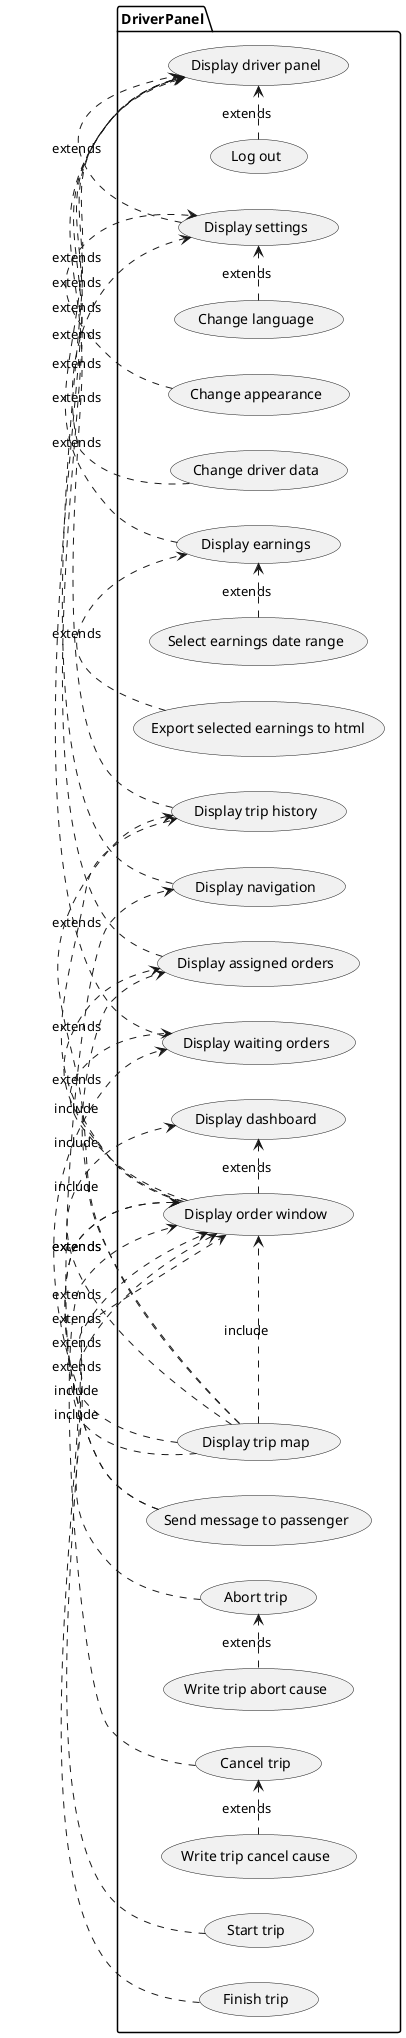 @startuml

left to right direction

package DriverPanel {
    (Display driver panel) as ddp
    (Log out) as lo
    (Display settings) as ds
    (Change language) as cl
    (Change appearance) as ca
    (Change driver data) as cdd
    (Display waiting orders) as dwo
    (Display navigation) as dn
    (Display trip history) as dth
    (Display earnings) as de
    (Select earnings date range) as sedr
    (Export selected earnings to html) as eseth
    (Display assigned orders) as dao
    (Display dashboard) as dd
    (Display trip map) as dtm
    (Display order window) as dow
    (Send message to passenger) as smtp
    (Finish trip) as ft
    (Start trip) as st
    (Cancel trip) as ct
    (Write trip cancel cause) as wtcc
    (Abort trip) as at
    (Write trip abort cause) as wtac
}

lo .> ddp : extends
ds .> ddp : extends
cl .> ds : extends
ca .> ds : extends
cdd .> ds : extends
dth .> ddp : extends
de .> ddp : extends
sedr .> de : extends
eseth .> de : extends
dn .> ddp : extends
dao .> ddp : extends
dwo .> ddp : extends
dow .> dwo : extends
dtm .> dow : include
smtp .> dow : extends
at .> dow : extends
wtac .> at : extends
dow .> dd : extends
dow .> dao : extends
dow .> dth : extends
ct .> dow : extends
wtcc .> ct : extends
smtp .> dow : extends
st .> dow : extends
ft .> dow : extends
dtm .> dwo : include
dtm .> dth : include
dtm .> dn : include
dtm .> dao : include
dtm .> dd : include

@enduml